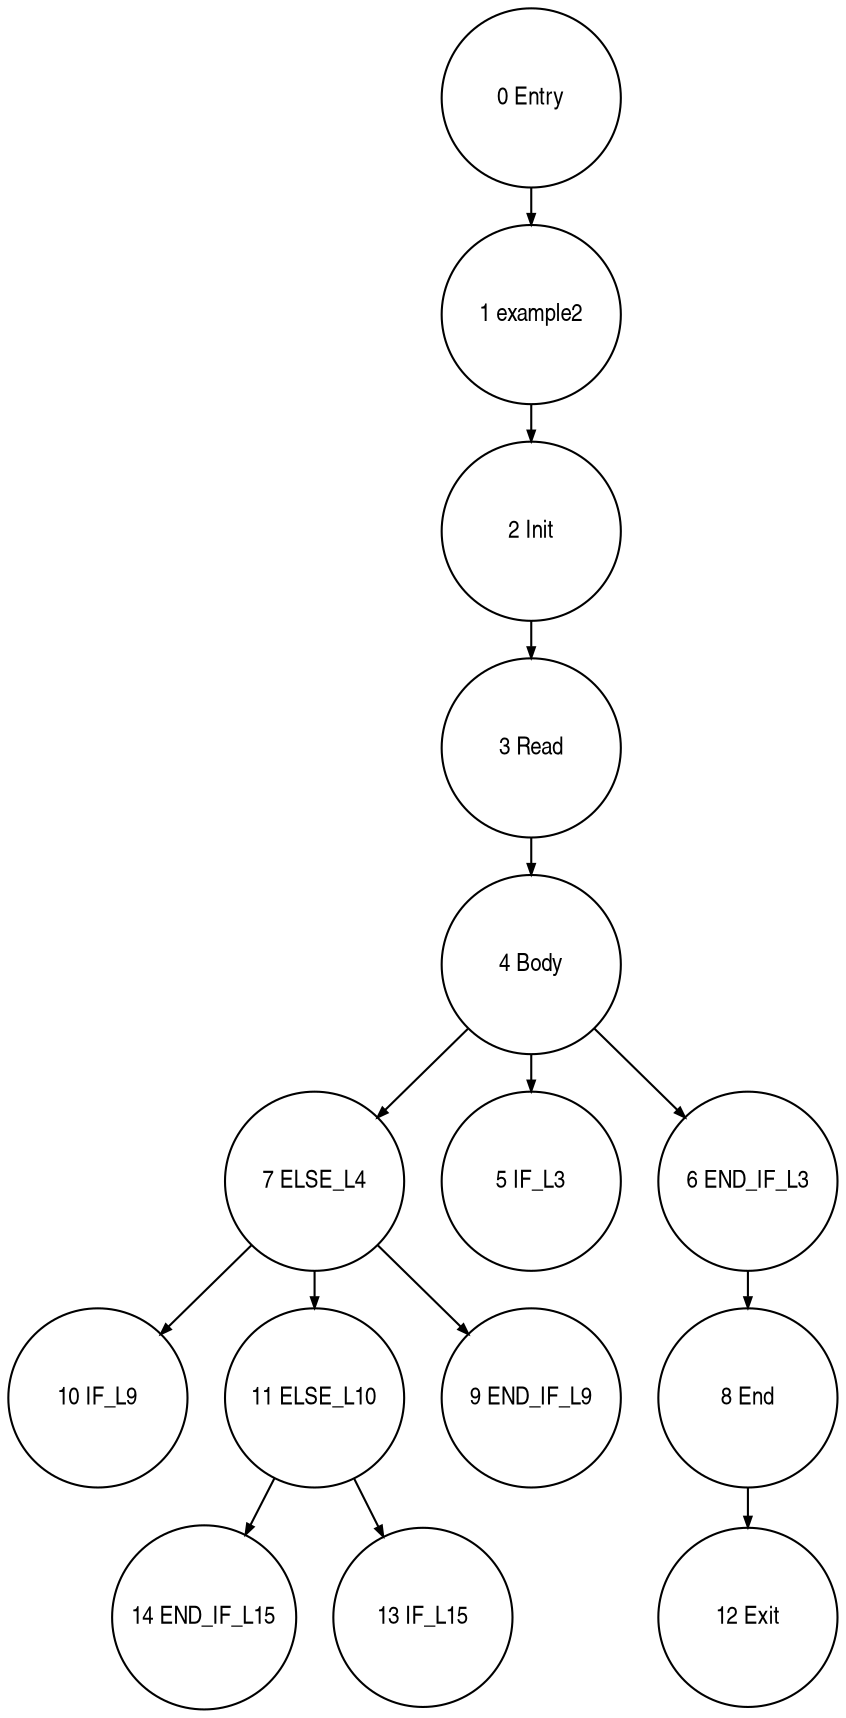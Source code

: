 digraph G {
  ranksep=.25;
  edge [arrowsize=.5]
  node [shape=circle, fontname="ArialNarrow",
        fontsize=12,  height=1.2];
  "0 Entry"; "2 Init"; "10 IF_L9"; "11 ELSE_L10"; "1 example2"; "7 ELSE_L4"; "4 Body"; "14 END_IF_L15"; "3 Read"; "5 IF_L3"; "9 END_IF_L9"; "8 End"; "6 END_IF_L3"; "13 IF_L15"; "12 Exit"; 
  "11 ELSE_L10" -> "13 IF_L15";
  "11 ELSE_L10" -> "14 END_IF_L15";
  "3 Read" -> "4 Body";
  "6 END_IF_L3" -> "8 End";
  "2 Init" -> "3 Read";
  "0 Entry" -> "1 example2";
  "1 example2" -> "2 Init";
  "8 End" -> "12 Exit";
  "4 Body" -> "5 IF_L3";
  "4 Body" -> "6 END_IF_L3";
  "4 Body" -> "7 ELSE_L4";
  "7 ELSE_L4" -> "9 END_IF_L9";
  "7 ELSE_L4" -> "10 IF_L9";
  "7 ELSE_L4" -> "11 ELSE_L10";
}
